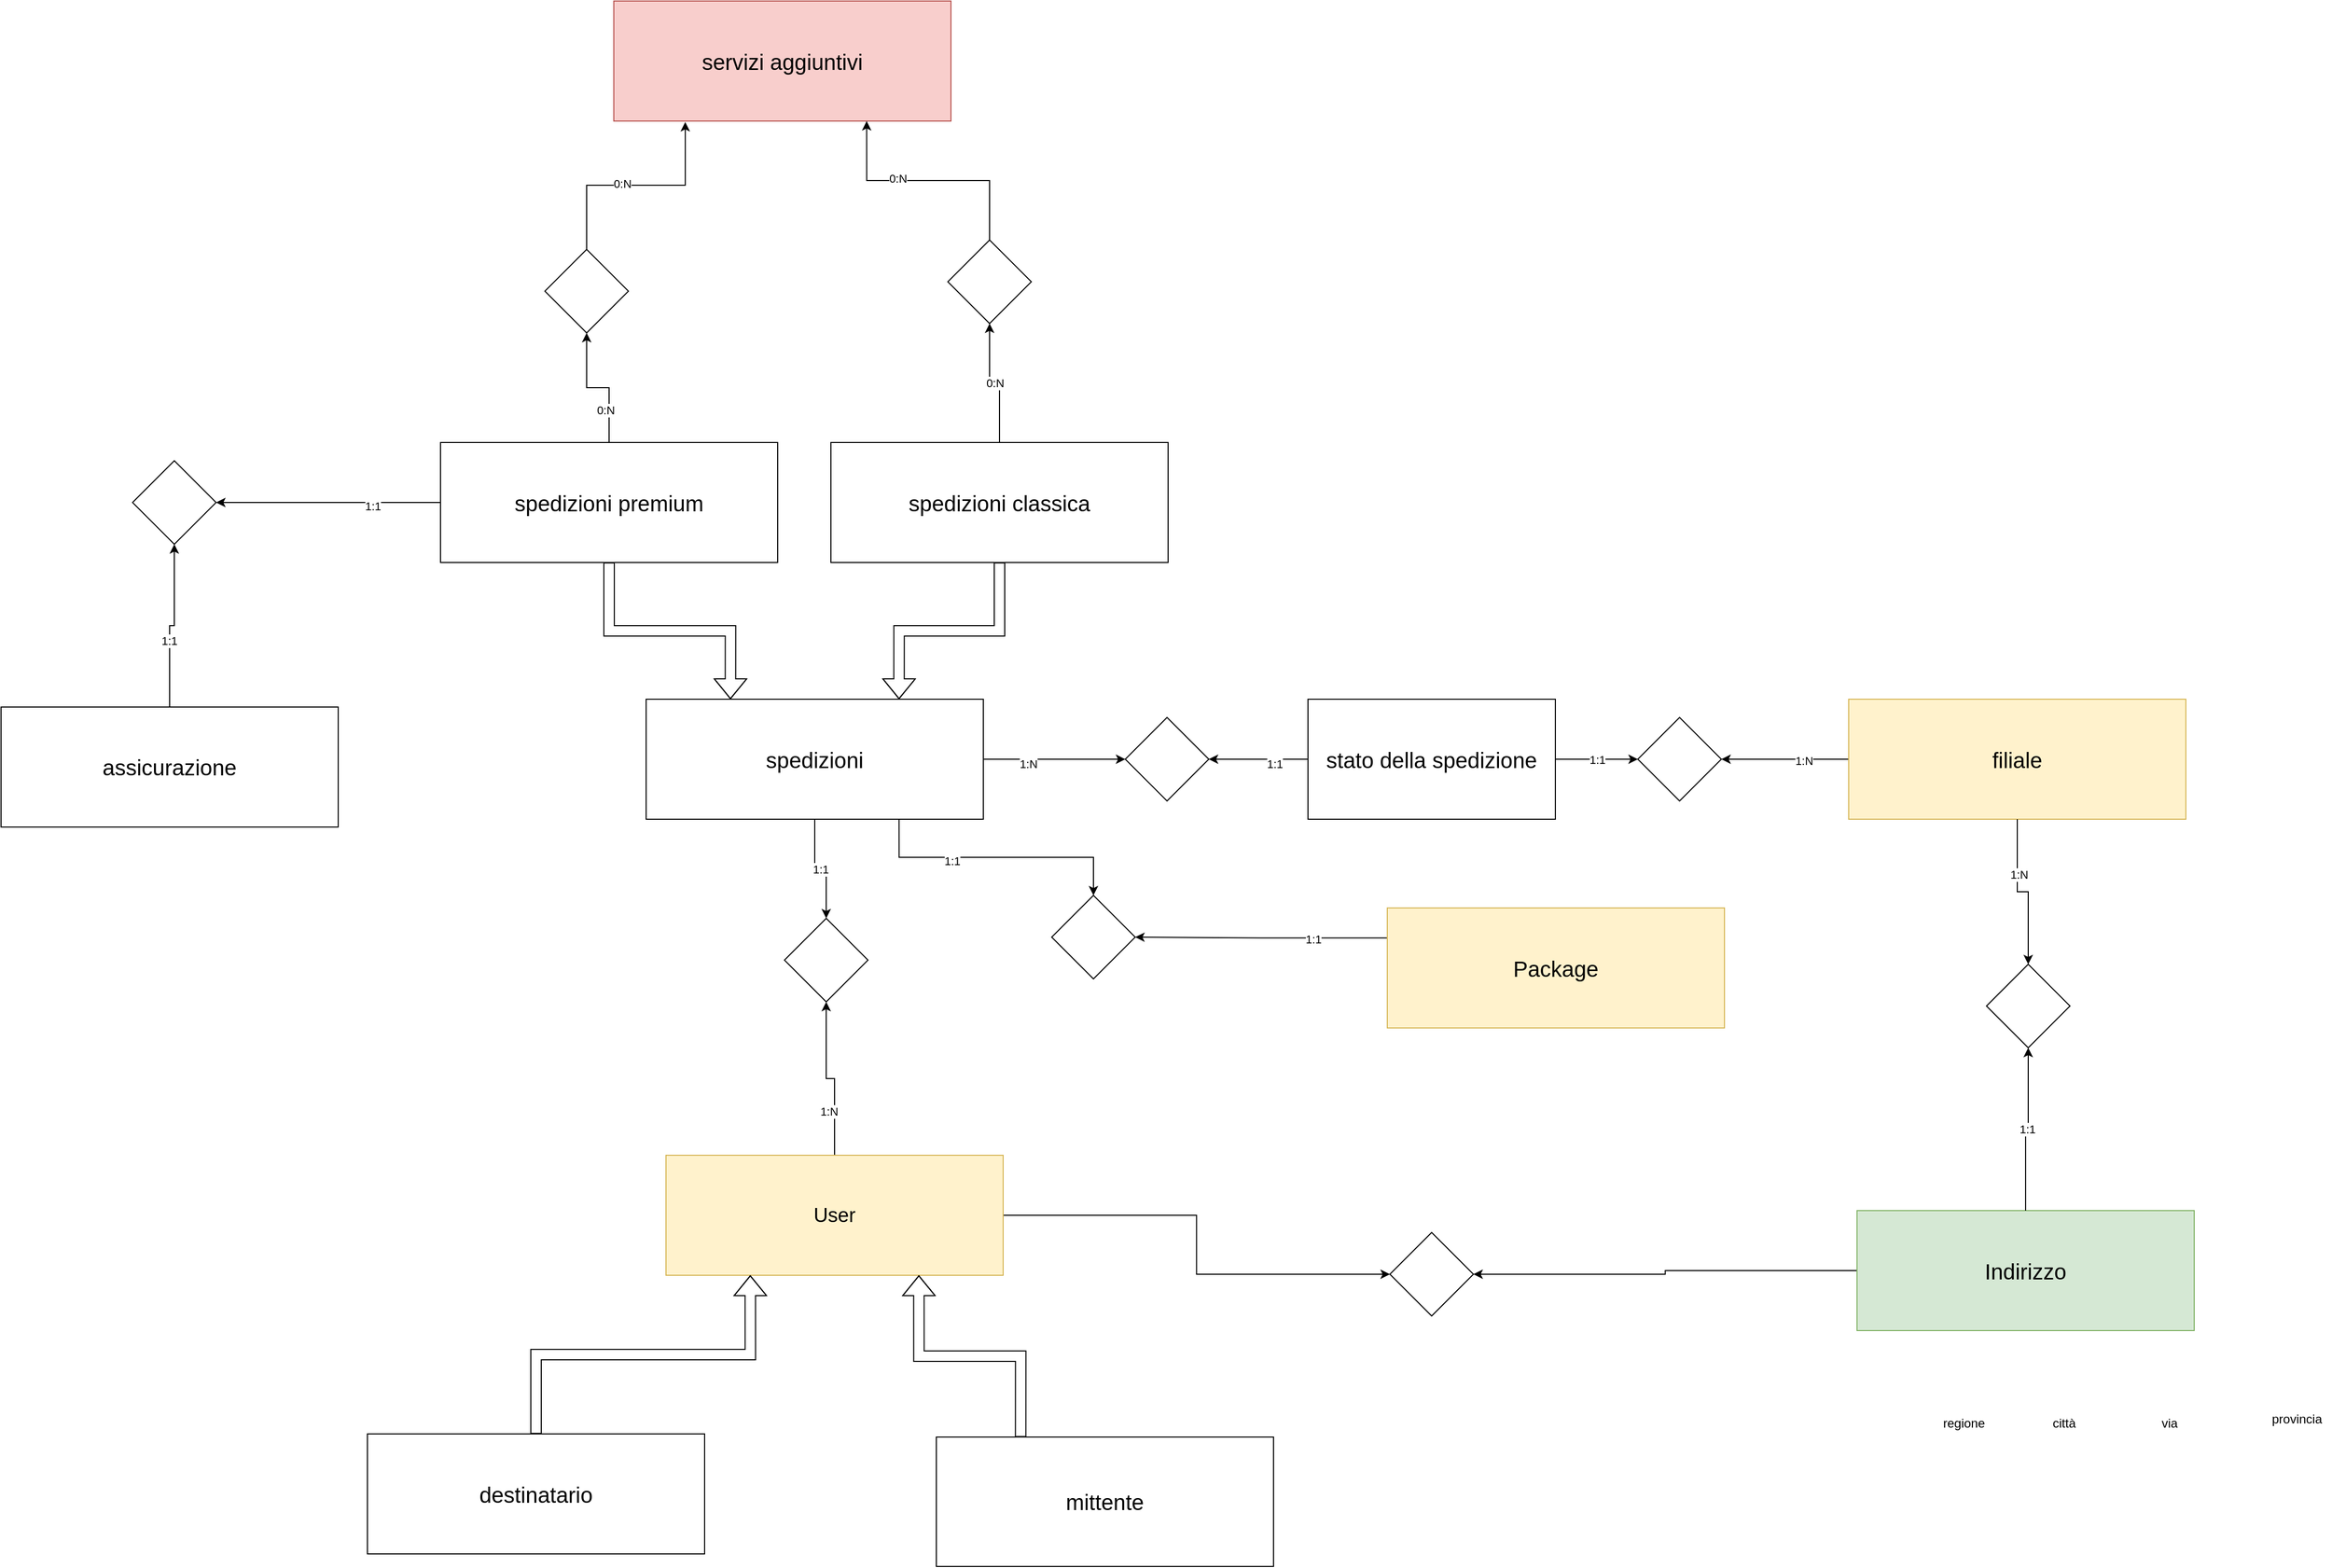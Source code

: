 <mxfile version="21.0.10" type="github"><diagram id="qCwLOHGnyr0OUw6N842j" name="Page-1"><mxGraphModel dx="3453" dy="2116" grid="0" gridSize="10" guides="1" tooltips="1" connect="1" arrows="1" fold="1" page="0" pageScale="1" pageWidth="827" pageHeight="1169" math="0" shadow="0"><root><mxCell id="0"/><mxCell id="1" parent="0"/><mxCell id="OSBupg09hYk3lAK9ZTMU-7" value="1:1" style="edgeStyle=orthogonalEdgeStyle;rounded=0;orthogonalLoop=1;jettySize=auto;html=1;exitX=0.5;exitY=1;exitDx=0;exitDy=0;entryX=0.5;entryY=0;entryDx=0;entryDy=0;" edge="1" parent="1" source="TD3n4oKh4dUSbVoa6w9F-2" target="OSBupg09hYk3lAK9ZTMU-6"><mxGeometry relative="1" as="geometry"/></mxCell><mxCell id="OSBupg09hYk3lAK9ZTMU-23" style="edgeStyle=orthogonalEdgeStyle;rounded=0;orthogonalLoop=1;jettySize=auto;html=1;exitX=1;exitY=0.5;exitDx=0;exitDy=0;" edge="1" parent="1" source="TD3n4oKh4dUSbVoa6w9F-2" target="OSBupg09hYk3lAK9ZTMU-22"><mxGeometry relative="1" as="geometry"/></mxCell><mxCell id="OSBupg09hYk3lAK9ZTMU-25" value="1:N" style="edgeLabel;html=1;align=center;verticalAlign=middle;resizable=0;points=[];" vertex="1" connectable="0" parent="OSBupg09hYk3lAK9ZTMU-23"><mxGeometry x="-0.366" y="-4" relative="1" as="geometry"><mxPoint as="offset"/></mxGeometry></mxCell><mxCell id="OSBupg09hYk3lAK9ZTMU-29" style="edgeStyle=orthogonalEdgeStyle;rounded=0;orthogonalLoop=1;jettySize=auto;html=1;exitX=0.75;exitY=1;exitDx=0;exitDy=0;entryX=0.5;entryY=0;entryDx=0;entryDy=0;" edge="1" parent="1" source="TD3n4oKh4dUSbVoa6w9F-2" target="OSBupg09hYk3lAK9ZTMU-28"><mxGeometry relative="1" as="geometry"/></mxCell><mxCell id="OSBupg09hYk3lAK9ZTMU-38" value="1:1" style="edgeLabel;html=1;align=center;verticalAlign=middle;resizable=0;points=[];" vertex="1" connectable="0" parent="OSBupg09hYk3lAK9ZTMU-29"><mxGeometry x="-0.327" y="-2" relative="1" as="geometry"><mxPoint y="1" as="offset"/></mxGeometry></mxCell><mxCell id="TD3n4oKh4dUSbVoa6w9F-2" value="&lt;font style=&quot;font-size: 21px;&quot;&gt;spedizioni&lt;/font&gt;" style="rounded=0;whiteSpace=wrap;html=1;" parent="1" vertex="1"><mxGeometry x="-105" y="520" width="323" height="115" as="geometry"/></mxCell><mxCell id="OSBupg09hYk3lAK9ZTMU-13" style="edgeStyle=orthogonalEdgeStyle;rounded=0;orthogonalLoop=1;jettySize=auto;html=1;exitX=0.5;exitY=1;exitDx=0;exitDy=0;entryX=0.25;entryY=0;entryDx=0;entryDy=0;shape=flexArrow;" edge="1" parent="1" source="OSBupg09hYk3lAK9ZTMU-1" target="TD3n4oKh4dUSbVoa6w9F-2"><mxGeometry relative="1" as="geometry"/></mxCell><mxCell id="OSBupg09hYk3lAK9ZTMU-17" style="edgeStyle=orthogonalEdgeStyle;rounded=0;orthogonalLoop=1;jettySize=auto;html=1;exitX=0;exitY=0.5;exitDx=0;exitDy=0;entryX=1;entryY=0.5;entryDx=0;entryDy=0;" edge="1" parent="1" source="OSBupg09hYk3lAK9ZTMU-1" target="OSBupg09hYk3lAK9ZTMU-16"><mxGeometry relative="1" as="geometry"/></mxCell><mxCell id="OSBupg09hYk3lAK9ZTMU-19" value="1:1" style="edgeLabel;html=1;align=center;verticalAlign=middle;resizable=0;points=[];" vertex="1" connectable="0" parent="OSBupg09hYk3lAK9ZTMU-17"><mxGeometry x="-0.395" y="3" relative="1" as="geometry"><mxPoint as="offset"/></mxGeometry></mxCell><mxCell id="OSBupg09hYk3lAK9ZTMU-73" style="edgeStyle=orthogonalEdgeStyle;rounded=0;orthogonalLoop=1;jettySize=auto;html=1;exitX=0.5;exitY=0;exitDx=0;exitDy=0;entryX=0.5;entryY=1;entryDx=0;entryDy=0;" edge="1" parent="1" source="OSBupg09hYk3lAK9ZTMU-1" target="OSBupg09hYk3lAK9ZTMU-68"><mxGeometry relative="1" as="geometry"/></mxCell><mxCell id="OSBupg09hYk3lAK9ZTMU-74" value="0:N" style="edgeLabel;html=1;align=center;verticalAlign=middle;resizable=0;points=[];" vertex="1" connectable="0" parent="OSBupg09hYk3lAK9ZTMU-73"><mxGeometry x="-0.502" y="4" relative="1" as="geometry"><mxPoint as="offset"/></mxGeometry></mxCell><mxCell id="OSBupg09hYk3lAK9ZTMU-1" value="&lt;font style=&quot;font-size: 21px;&quot;&gt;spedizioni premium&lt;/font&gt;" style="rounded=0;whiteSpace=wrap;html=1;" vertex="1" parent="1"><mxGeometry x="-302" y="274" width="323" height="115" as="geometry"/></mxCell><mxCell id="OSBupg09hYk3lAK9ZTMU-11" style="edgeStyle=orthogonalEdgeStyle;rounded=0;orthogonalLoop=1;jettySize=auto;html=1;exitX=0.5;exitY=1;exitDx=0;exitDy=0;entryX=0.75;entryY=0;entryDx=0;entryDy=0;shape=flexArrow;" edge="1" parent="1" source="OSBupg09hYk3lAK9ZTMU-2" target="TD3n4oKh4dUSbVoa6w9F-2"><mxGeometry relative="1" as="geometry"><mxPoint x="61.333" y="528.333" as="targetPoint"/></mxGeometry></mxCell><mxCell id="OSBupg09hYk3lAK9ZTMU-70" value="0:N" style="edgeStyle=orthogonalEdgeStyle;rounded=0;orthogonalLoop=1;jettySize=auto;html=1;exitX=0.5;exitY=0;exitDx=0;exitDy=0;entryX=0.5;entryY=1;entryDx=0;entryDy=0;" edge="1" parent="1" source="OSBupg09hYk3lAK9ZTMU-2" target="OSBupg09hYk3lAK9ZTMU-69"><mxGeometry relative="1" as="geometry"/></mxCell><mxCell id="OSBupg09hYk3lAK9ZTMU-2" value="&lt;font style=&quot;font-size: 21px;&quot;&gt;spedizioni classica&lt;/font&gt;" style="rounded=0;whiteSpace=wrap;html=1;" vertex="1" parent="1"><mxGeometry x="72" y="274" width="323" height="115" as="geometry"/></mxCell><mxCell id="OSBupg09hYk3lAK9ZTMU-8" style="edgeStyle=orthogonalEdgeStyle;rounded=0;orthogonalLoop=1;jettySize=auto;html=1;exitX=0.5;exitY=0;exitDx=0;exitDy=0;entryX=0.5;entryY=1;entryDx=0;entryDy=0;" edge="1" parent="1" source="OSBupg09hYk3lAK9ZTMU-3" target="OSBupg09hYk3lAK9ZTMU-6"><mxGeometry relative="1" as="geometry"/></mxCell><mxCell id="OSBupg09hYk3lAK9ZTMU-9" value="1:N" style="edgeLabel;html=1;align=center;verticalAlign=middle;resizable=0;points=[];" vertex="1" connectable="0" parent="OSBupg09hYk3lAK9ZTMU-8"><mxGeometry x="-0.458" y="6" relative="1" as="geometry"><mxPoint as="offset"/></mxGeometry></mxCell><mxCell id="OSBupg09hYk3lAK9ZTMU-61" style="edgeStyle=orthogonalEdgeStyle;rounded=0;orthogonalLoop=1;jettySize=auto;html=1;exitX=1;exitY=0.5;exitDx=0;exitDy=0;entryX=0;entryY=0.5;entryDx=0;entryDy=0;" edge="1" parent="1" source="OSBupg09hYk3lAK9ZTMU-3" target="OSBupg09hYk3lAK9ZTMU-62"><mxGeometry relative="1" as="geometry"><mxPoint x="604.538" y="1067.385" as="targetPoint"/></mxGeometry></mxCell><mxCell id="OSBupg09hYk3lAK9ZTMU-3" value="&lt;font style=&quot;font-size: 19px;&quot;&gt;User&lt;/font&gt;" style="rounded=0;whiteSpace=wrap;html=1;fillColor=#fff2cc;strokeColor=#d6b656;" vertex="1" parent="1"><mxGeometry x="-86" y="957" width="323" height="115" as="geometry"/></mxCell><mxCell id="OSBupg09hYk3lAK9ZTMU-6" value="" style="rhombus;whiteSpace=wrap;html=1;" vertex="1" parent="1"><mxGeometry x="27.5" y="730" width="80" height="80" as="geometry"/></mxCell><mxCell id="OSBupg09hYk3lAK9ZTMU-18" style="edgeStyle=orthogonalEdgeStyle;rounded=0;orthogonalLoop=1;jettySize=auto;html=1;exitX=0.5;exitY=0;exitDx=0;exitDy=0;entryX=0.5;entryY=1;entryDx=0;entryDy=0;" edge="1" parent="1" source="OSBupg09hYk3lAK9ZTMU-14" target="OSBupg09hYk3lAK9ZTMU-16"><mxGeometry relative="1" as="geometry"/></mxCell><mxCell id="OSBupg09hYk3lAK9ZTMU-20" value="1:1" style="edgeLabel;html=1;align=center;verticalAlign=middle;resizable=0;points=[];" vertex="1" connectable="0" parent="OSBupg09hYk3lAK9ZTMU-18"><mxGeometry x="-0.201" y="1" relative="1" as="geometry"><mxPoint as="offset"/></mxGeometry></mxCell><mxCell id="OSBupg09hYk3lAK9ZTMU-14" value="&lt;font style=&quot;font-size: 21px;&quot;&gt;assicurazione&lt;/font&gt;" style="rounded=0;whiteSpace=wrap;html=1;" vertex="1" parent="1"><mxGeometry x="-723" y="527.5" width="323" height="115" as="geometry"/></mxCell><mxCell id="OSBupg09hYk3lAK9ZTMU-16" value="" style="rhombus;whiteSpace=wrap;html=1;" vertex="1" parent="1"><mxGeometry x="-597" y="291.5" width="80" height="80" as="geometry"/></mxCell><mxCell id="OSBupg09hYk3lAK9ZTMU-24" style="edgeStyle=orthogonalEdgeStyle;rounded=0;orthogonalLoop=1;jettySize=auto;html=1;exitX=0;exitY=0.5;exitDx=0;exitDy=0;entryX=1;entryY=0.5;entryDx=0;entryDy=0;" edge="1" parent="1" source="OSBupg09hYk3lAK9ZTMU-21" target="OSBupg09hYk3lAK9ZTMU-45"><mxGeometry relative="1" as="geometry"><mxPoint x="965" y="578" as="targetPoint"/></mxGeometry></mxCell><mxCell id="OSBupg09hYk3lAK9ZTMU-26" value="1:N" style="edgeLabel;html=1;align=center;verticalAlign=middle;resizable=0;points=[];" vertex="1" connectable="0" parent="OSBupg09hYk3lAK9ZTMU-24"><mxGeometry x="-0.294" y="1" relative="1" as="geometry"><mxPoint as="offset"/></mxGeometry></mxCell><mxCell id="OSBupg09hYk3lAK9ZTMU-21" value="&lt;font style=&quot;font-size: 21px;&quot;&gt;filiale&lt;/font&gt;" style="rounded=0;whiteSpace=wrap;html=1;fillColor=#fff2cc;strokeColor=#d6b656;" vertex="1" parent="1"><mxGeometry x="1047" y="520" width="323" height="115" as="geometry"/></mxCell><mxCell id="OSBupg09hYk3lAK9ZTMU-22" value="" style="rhombus;whiteSpace=wrap;html=1;" vertex="1" parent="1"><mxGeometry x="354" y="537.5" width="80" height="80" as="geometry"/></mxCell><mxCell id="OSBupg09hYk3lAK9ZTMU-30" style="edgeStyle=orthogonalEdgeStyle;rounded=0;orthogonalLoop=1;jettySize=auto;html=1;exitX=0;exitY=0.25;exitDx=0;exitDy=0;" edge="1" parent="1" source="OSBupg09hYk3lAK9ZTMU-27" target="OSBupg09hYk3lAK9ZTMU-28"><mxGeometry relative="1" as="geometry"/></mxCell><mxCell id="OSBupg09hYk3lAK9ZTMU-39" value="1:1" style="edgeLabel;html=1;align=center;verticalAlign=middle;resizable=0;points=[];" vertex="1" connectable="0" parent="OSBupg09hYk3lAK9ZTMU-30"><mxGeometry x="-0.409" y="1" relative="1" as="geometry"><mxPoint as="offset"/></mxGeometry></mxCell><mxCell id="OSBupg09hYk3lAK9ZTMU-27" value="&lt;font style=&quot;font-size: 21px;&quot;&gt;Package&lt;/font&gt;" style="rounded=0;whiteSpace=wrap;html=1;fillColor=#fff2cc;strokeColor=#d6b656;" vertex="1" parent="1"><mxGeometry x="605" y="720" width="323" height="115" as="geometry"/></mxCell><mxCell id="OSBupg09hYk3lAK9ZTMU-28" value="" style="rhombus;whiteSpace=wrap;html=1;" vertex="1" parent="1"><mxGeometry x="283.5" y="708" width="80" height="80" as="geometry"/></mxCell><mxCell id="OSBupg09hYk3lAK9ZTMU-43" style="edgeStyle=orthogonalEdgeStyle;rounded=0;orthogonalLoop=1;jettySize=auto;html=1;exitX=0.5;exitY=0;exitDx=0;exitDy=0;entryX=0.25;entryY=1;entryDx=0;entryDy=0;shape=flexArrow;" edge="1" parent="1" source="OSBupg09hYk3lAK9ZTMU-41" target="OSBupg09hYk3lAK9ZTMU-3"><mxGeometry relative="1" as="geometry"/></mxCell><mxCell id="OSBupg09hYk3lAK9ZTMU-41" value="&lt;font style=&quot;font-size: 21px;&quot;&gt;destinatario&lt;/font&gt;" style="rounded=0;whiteSpace=wrap;html=1;" vertex="1" parent="1"><mxGeometry x="-372" y="1224" width="323" height="115" as="geometry"/></mxCell><mxCell id="OSBupg09hYk3lAK9ZTMU-44" style="edgeStyle=orthogonalEdgeStyle;rounded=0;orthogonalLoop=1;jettySize=auto;html=1;exitX=0.25;exitY=0;exitDx=0;exitDy=0;entryX=0.75;entryY=1;entryDx=0;entryDy=0;shape=flexArrow;" edge="1" parent="1" source="OSBupg09hYk3lAK9ZTMU-42" target="OSBupg09hYk3lAK9ZTMU-3"><mxGeometry relative="1" as="geometry"/></mxCell><mxCell id="OSBupg09hYk3lAK9ZTMU-42" value="&lt;font style=&quot;font-size: 21px;&quot;&gt;mittente&lt;/font&gt;" style="rounded=0;whiteSpace=wrap;html=1;" vertex="1" parent="1"><mxGeometry x="173" y="1227" width="323" height="124" as="geometry"/></mxCell><mxCell id="OSBupg09hYk3lAK9ZTMU-45" value="" style="rhombus;whiteSpace=wrap;html=1;" vertex="1" parent="1"><mxGeometry x="845" y="537.5" width="80" height="80" as="geometry"/></mxCell><mxCell id="OSBupg09hYk3lAK9ZTMU-47" value="1:1" style="edgeStyle=orthogonalEdgeStyle;rounded=0;orthogonalLoop=1;jettySize=auto;html=1;entryX=0;entryY=0.5;entryDx=0;entryDy=0;" edge="1" parent="1" source="OSBupg09hYk3lAK9ZTMU-46" target="OSBupg09hYk3lAK9ZTMU-45"><mxGeometry relative="1" as="geometry"/></mxCell><mxCell id="OSBupg09hYk3lAK9ZTMU-48" style="edgeStyle=orthogonalEdgeStyle;rounded=0;orthogonalLoop=1;jettySize=auto;html=1;entryX=1;entryY=0.5;entryDx=0;entryDy=0;" edge="1" parent="1" source="OSBupg09hYk3lAK9ZTMU-46" target="OSBupg09hYk3lAK9ZTMU-22"><mxGeometry relative="1" as="geometry"/></mxCell><mxCell id="OSBupg09hYk3lAK9ZTMU-49" value="1:1" style="edgeLabel;html=1;align=center;verticalAlign=middle;resizable=0;points=[];" vertex="1" connectable="0" parent="OSBupg09hYk3lAK9ZTMU-48"><mxGeometry x="-0.311" y="4" relative="1" as="geometry"><mxPoint as="offset"/></mxGeometry></mxCell><mxCell id="OSBupg09hYk3lAK9ZTMU-46" value="&lt;font style=&quot;font-size: 21px;&quot;&gt;stato della spedizione&lt;/font&gt;" style="rounded=0;whiteSpace=wrap;html=1;" vertex="1" parent="1"><mxGeometry x="529" y="520" width="237" height="115" as="geometry"/></mxCell><mxCell id="OSBupg09hYk3lAK9ZTMU-63" style="edgeStyle=orthogonalEdgeStyle;rounded=0;orthogonalLoop=1;jettySize=auto;html=1;exitX=0;exitY=0.5;exitDx=0;exitDy=0;entryX=1;entryY=0.5;entryDx=0;entryDy=0;" edge="1" parent="1" source="OSBupg09hYk3lAK9ZTMU-50" target="OSBupg09hYk3lAK9ZTMU-62"><mxGeometry relative="1" as="geometry"/></mxCell><mxCell id="OSBupg09hYk3lAK9ZTMU-50" value="&lt;font style=&quot;font-size: 21px;&quot;&gt;Indirizzo&lt;/font&gt;" style="rounded=0;whiteSpace=wrap;html=1;fillColor=#d5e8d4;strokeColor=#82b366;" vertex="1" parent="1"><mxGeometry x="1055" y="1010" width="323" height="115" as="geometry"/></mxCell><mxCell id="OSBupg09hYk3lAK9ZTMU-51" value="regione" style="text;html=1;align=center;verticalAlign=middle;resizable=0;points=[];autosize=1;strokeColor=none;fillColor=none;" vertex="1" parent="1"><mxGeometry x="1128" y="1201" width="58" height="26" as="geometry"/></mxCell><mxCell id="OSBupg09hYk3lAK9ZTMU-52" value="provincia" style="text;html=1;align=center;verticalAlign=middle;resizable=0;points=[];autosize=1;strokeColor=none;fillColor=none;" vertex="1" parent="1"><mxGeometry x="1443" y="1197" width="66" height="26" as="geometry"/></mxCell><mxCell id="OSBupg09hYk3lAK9ZTMU-54" value="città" style="text;html=1;align=center;verticalAlign=middle;resizable=0;points=[];autosize=1;strokeColor=none;fillColor=none;" vertex="1" parent="1"><mxGeometry x="1232.5" y="1201" width="40" height="26" as="geometry"/></mxCell><mxCell id="OSBupg09hYk3lAK9ZTMU-55" value="via" style="text;html=1;align=center;verticalAlign=middle;resizable=0;points=[];autosize=1;strokeColor=none;fillColor=none;" vertex="1" parent="1"><mxGeometry x="1337" y="1201" width="33" height="26" as="geometry"/></mxCell><mxCell id="OSBupg09hYk3lAK9ZTMU-56" style="edgeStyle=orthogonalEdgeStyle;rounded=0;orthogonalLoop=1;jettySize=auto;html=1;exitX=0.5;exitY=1;exitDx=0;exitDy=0;entryX=0.5;entryY=0;entryDx=0;entryDy=0;" edge="1" parent="1" target="OSBupg09hYk3lAK9ZTMU-58" source="OSBupg09hYk3lAK9ZTMU-21"><mxGeometry relative="1" as="geometry"><mxPoint x="1321" y="839.5" as="sourcePoint"/><mxPoint x="1239" y="839.5" as="targetPoint"/></mxGeometry></mxCell><mxCell id="OSBupg09hYk3lAK9ZTMU-57" value="1:N" style="edgeLabel;html=1;align=center;verticalAlign=middle;resizable=0;points=[];" vertex="1" connectable="0" parent="OSBupg09hYk3lAK9ZTMU-56"><mxGeometry x="-0.294" y="1" relative="1" as="geometry"><mxPoint as="offset"/></mxGeometry></mxCell><mxCell id="OSBupg09hYk3lAK9ZTMU-58" value="" style="rhombus;whiteSpace=wrap;html=1;" vertex="1" parent="1"><mxGeometry x="1179" y="774" width="80" height="80" as="geometry"/></mxCell><mxCell id="OSBupg09hYk3lAK9ZTMU-59" value="1:1" style="edgeStyle=orthogonalEdgeStyle;rounded=0;orthogonalLoop=1;jettySize=auto;html=1;entryX=0.5;entryY=1;entryDx=0;entryDy=0;exitX=0.5;exitY=0;exitDx=0;exitDy=0;" edge="1" parent="1" target="OSBupg09hYk3lAK9ZTMU-58" source="OSBupg09hYk3lAK9ZTMU-50"><mxGeometry relative="1" as="geometry"><mxPoint x="1040" y="839.5" as="sourcePoint"/></mxGeometry></mxCell><mxCell id="OSBupg09hYk3lAK9ZTMU-62" value="" style="rhombus;whiteSpace=wrap;html=1;" vertex="1" parent="1"><mxGeometry x="607.5" y="1031" width="80" height="80" as="geometry"/></mxCell><mxCell id="OSBupg09hYk3lAK9ZTMU-67" value="&lt;font style=&quot;font-size: 21px;&quot;&gt;servizi aggiuntivi&lt;/font&gt;" style="rounded=0;whiteSpace=wrap;html=1;fillColor=#f8cecc;strokeColor=#b85450;" vertex="1" parent="1"><mxGeometry x="-136" y="-149" width="323" height="115" as="geometry"/></mxCell><mxCell id="OSBupg09hYk3lAK9ZTMU-72" style="edgeStyle=orthogonalEdgeStyle;rounded=0;orthogonalLoop=1;jettySize=auto;html=1;exitX=0.5;exitY=0;exitDx=0;exitDy=0;entryX=0.212;entryY=1.008;entryDx=0;entryDy=0;entryPerimeter=0;" edge="1" parent="1" source="OSBupg09hYk3lAK9ZTMU-68" target="OSBupg09hYk3lAK9ZTMU-67"><mxGeometry relative="1" as="geometry"/></mxCell><mxCell id="OSBupg09hYk3lAK9ZTMU-76" value="0:N" style="edgeLabel;html=1;align=center;verticalAlign=middle;resizable=0;points=[];" vertex="1" connectable="0" parent="OSBupg09hYk3lAK9ZTMU-72"><mxGeometry x="-0.13" y="3" relative="1" as="geometry"><mxPoint x="1" y="1" as="offset"/></mxGeometry></mxCell><mxCell id="OSBupg09hYk3lAK9ZTMU-68" value="" style="rhombus;whiteSpace=wrap;html=1;" vertex="1" parent="1"><mxGeometry x="-202" y="89" width="80" height="80" as="geometry"/></mxCell><mxCell id="OSBupg09hYk3lAK9ZTMU-71" style="edgeStyle=orthogonalEdgeStyle;rounded=0;orthogonalLoop=1;jettySize=auto;html=1;entryX=0.75;entryY=1;entryDx=0;entryDy=0;" edge="1" parent="1" source="OSBupg09hYk3lAK9ZTMU-69" target="OSBupg09hYk3lAK9ZTMU-67"><mxGeometry relative="1" as="geometry"/></mxCell><mxCell id="OSBupg09hYk3lAK9ZTMU-75" value="0:N" style="edgeLabel;html=1;align=center;verticalAlign=middle;resizable=0;points=[];" vertex="1" connectable="0" parent="OSBupg09hYk3lAK9ZTMU-71"><mxGeometry x="0.254" y="-2" relative="1" as="geometry"><mxPoint as="offset"/></mxGeometry></mxCell><mxCell id="OSBupg09hYk3lAK9ZTMU-69" value="" style="rhombus;whiteSpace=wrap;html=1;" vertex="1" parent="1"><mxGeometry x="184" y="80" width="80" height="80" as="geometry"/></mxCell></root></mxGraphModel></diagram></mxfile>